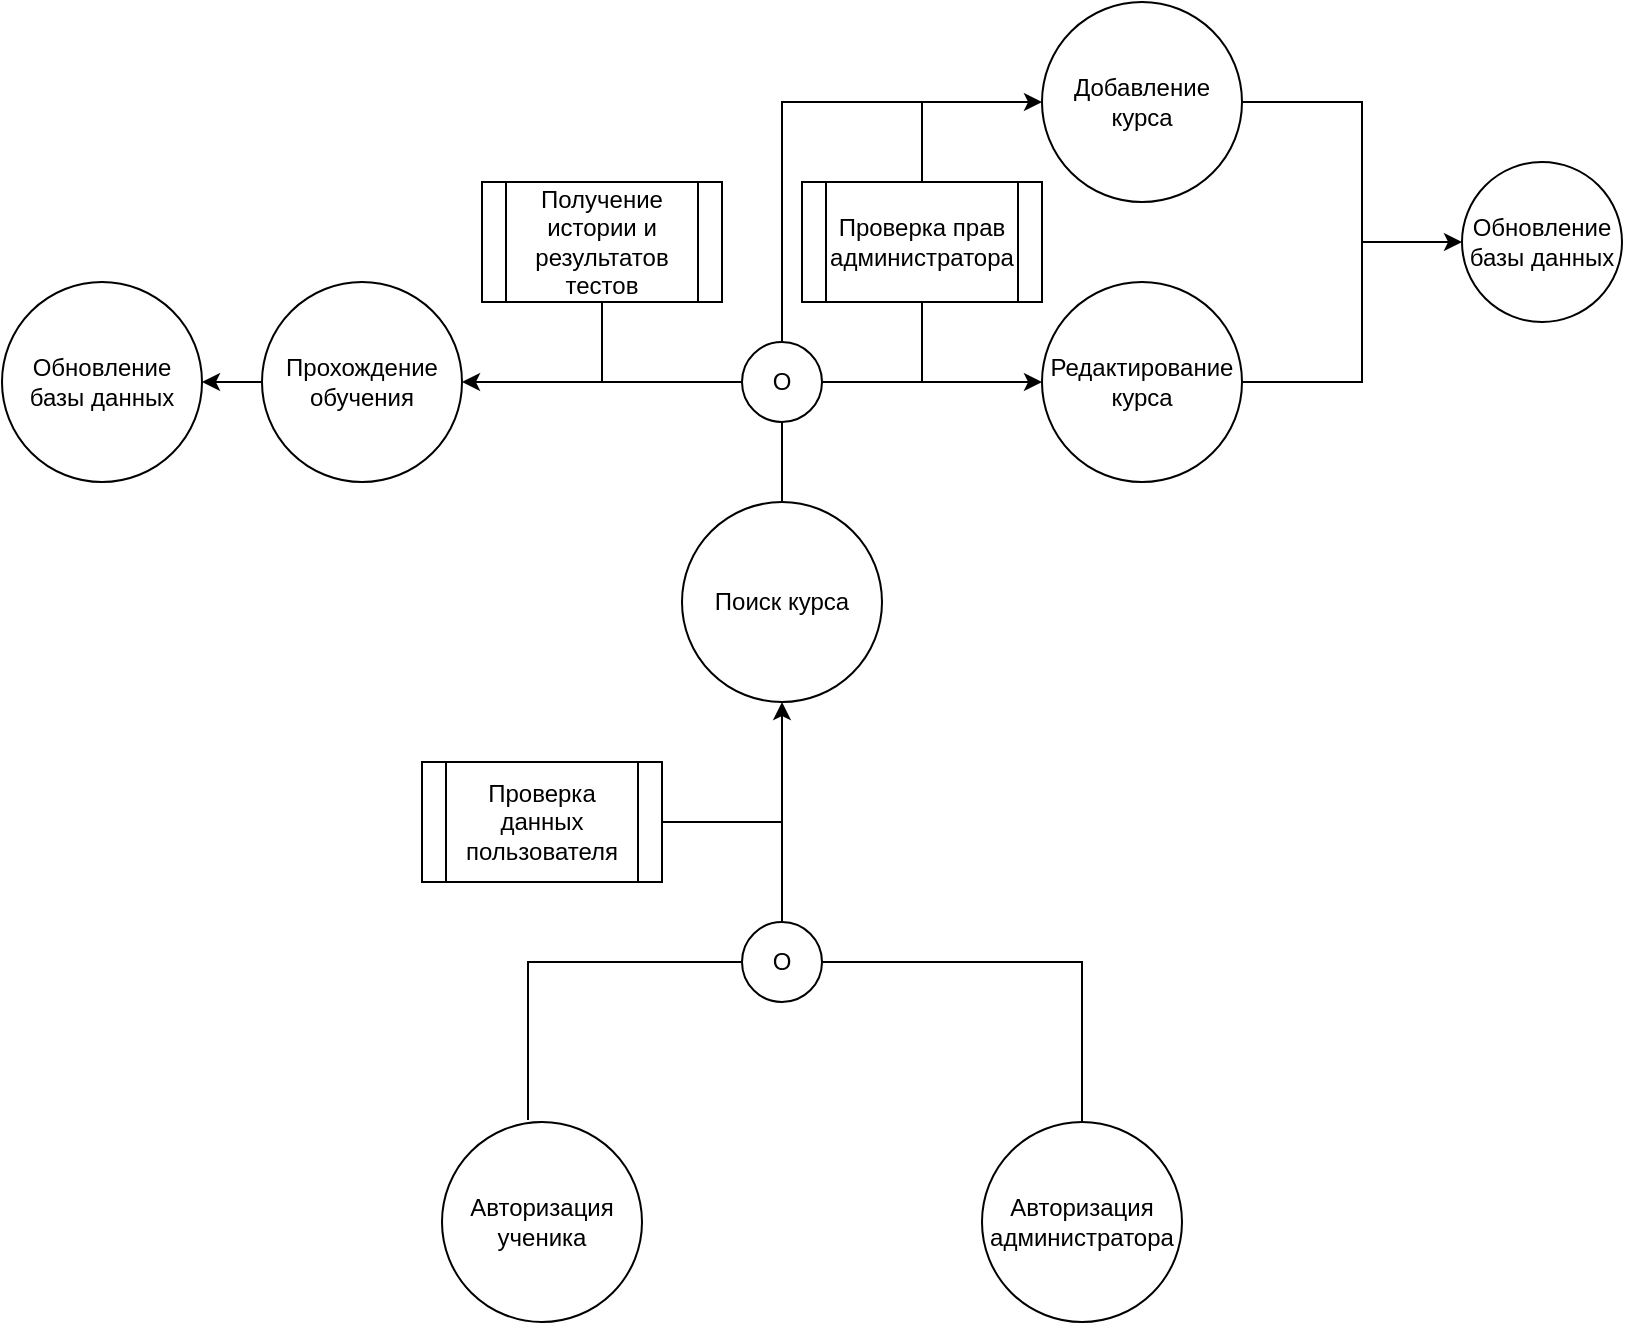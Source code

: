 <mxfile version="24.7.17">
  <diagram name="Page-1" id="ECyK7rmrBPhfXnEz0Sw0">
    <mxGraphModel dx="2524" dy="1936" grid="1" gridSize="10" guides="1" tooltips="1" connect="1" arrows="1" fold="1" page="1" pageScale="1" pageWidth="850" pageHeight="1100" math="0" shadow="0">
      <root>
        <mxCell id="0" />
        <mxCell id="1" parent="0" />
        <mxCell id="QEu7dgcFPspCR4l8Ymeo-1" value="Авторизация&lt;br&gt;ученика" style="ellipse;whiteSpace=wrap;html=1;aspect=fixed;" vertex="1" parent="1">
          <mxGeometry x="210" y="470" width="100" height="100" as="geometry" />
        </mxCell>
        <mxCell id="QEu7dgcFPspCR4l8Ymeo-2" value="Авторизация&lt;br&gt;администратора" style="ellipse;whiteSpace=wrap;html=1;aspect=fixed;" vertex="1" parent="1">
          <mxGeometry x="480" y="470" width="100" height="100" as="geometry" />
        </mxCell>
        <mxCell id="QEu7dgcFPspCR4l8Ymeo-3" value="O" style="ellipse;whiteSpace=wrap;html=1;aspect=fixed;" vertex="1" parent="1">
          <mxGeometry x="360" y="370" width="40" height="40" as="geometry" />
        </mxCell>
        <mxCell id="QEu7dgcFPspCR4l8Ymeo-4" value="" style="endArrow=none;html=1;rounded=0;exitX=0.43;exitY=-0.01;exitDx=0;exitDy=0;exitPerimeter=0;entryX=0;entryY=0.5;entryDx=0;entryDy=0;" edge="1" parent="1" source="QEu7dgcFPspCR4l8Ymeo-1" target="QEu7dgcFPspCR4l8Ymeo-3">
          <mxGeometry width="50" height="50" relative="1" as="geometry">
            <mxPoint x="150" y="470" as="sourcePoint" />
            <mxPoint x="200" y="420" as="targetPoint" />
            <Array as="points">
              <mxPoint x="253" y="390" />
            </Array>
          </mxGeometry>
        </mxCell>
        <mxCell id="QEu7dgcFPspCR4l8Ymeo-5" value="" style="endArrow=none;html=1;rounded=0;exitX=0.5;exitY=0;exitDx=0;exitDy=0;entryX=1;entryY=0.5;entryDx=0;entryDy=0;" edge="1" parent="1" source="QEu7dgcFPspCR4l8Ymeo-2" target="QEu7dgcFPspCR4l8Ymeo-3">
          <mxGeometry width="50" height="50" relative="1" as="geometry">
            <mxPoint x="263" y="479" as="sourcePoint" />
            <mxPoint x="370" y="400" as="targetPoint" />
            <Array as="points">
              <mxPoint x="530" y="390" />
            </Array>
          </mxGeometry>
        </mxCell>
        <mxCell id="QEu7dgcFPspCR4l8Ymeo-7" value="Поиск курса" style="ellipse;whiteSpace=wrap;html=1;aspect=fixed;" vertex="1" parent="1">
          <mxGeometry x="330" y="160" width="100" height="100" as="geometry" />
        </mxCell>
        <mxCell id="QEu7dgcFPspCR4l8Ymeo-9" value="" style="endArrow=classic;html=1;rounded=0;exitX=0.5;exitY=0;exitDx=0;exitDy=0;entryX=0.5;entryY=1;entryDx=0;entryDy=0;" edge="1" parent="1" source="QEu7dgcFPspCR4l8Ymeo-3" target="QEu7dgcFPspCR4l8Ymeo-7">
          <mxGeometry width="50" height="50" relative="1" as="geometry">
            <mxPoint x="470" y="340" as="sourcePoint" />
            <mxPoint x="520" y="290" as="targetPoint" />
          </mxGeometry>
        </mxCell>
        <mxCell id="QEu7dgcFPspCR4l8Ymeo-10" value="Проверка данных пользователя" style="shape=process;whiteSpace=wrap;html=1;backgroundOutline=1;" vertex="1" parent="1">
          <mxGeometry x="200" y="290" width="120" height="60" as="geometry" />
        </mxCell>
        <mxCell id="QEu7dgcFPspCR4l8Ymeo-11" value="" style="endArrow=none;html=1;rounded=0;exitX=1;exitY=0.5;exitDx=0;exitDy=0;" edge="1" parent="1" source="QEu7dgcFPspCR4l8Ymeo-10">
          <mxGeometry width="50" height="50" relative="1" as="geometry">
            <mxPoint x="440" y="340" as="sourcePoint" />
            <mxPoint x="380" y="320" as="targetPoint" />
          </mxGeometry>
        </mxCell>
        <mxCell id="QEu7dgcFPspCR4l8Ymeo-12" value="O" style="ellipse;whiteSpace=wrap;html=1;aspect=fixed;" vertex="1" parent="1">
          <mxGeometry x="360" y="80" width="40" height="40" as="geometry" />
        </mxCell>
        <mxCell id="QEu7dgcFPspCR4l8Ymeo-13" value="" style="endArrow=none;html=1;rounded=0;exitX=0.5;exitY=0;exitDx=0;exitDy=0;entryX=0.5;entryY=1;entryDx=0;entryDy=0;" edge="1" parent="1" source="QEu7dgcFPspCR4l8Ymeo-7" target="QEu7dgcFPspCR4l8Ymeo-12">
          <mxGeometry width="50" height="50" relative="1" as="geometry">
            <mxPoint x="460" y="250" as="sourcePoint" />
            <mxPoint x="510" y="200" as="targetPoint" />
          </mxGeometry>
        </mxCell>
        <mxCell id="QEu7dgcFPspCR4l8Ymeo-14" value="Редактирование&lt;br&gt;курса" style="ellipse;whiteSpace=wrap;html=1;aspect=fixed;" vertex="1" parent="1">
          <mxGeometry x="510" y="50" width="100" height="100" as="geometry" />
        </mxCell>
        <mxCell id="QEu7dgcFPspCR4l8Ymeo-16" value="Добавление&lt;br&gt;курса" style="ellipse;whiteSpace=wrap;html=1;aspect=fixed;" vertex="1" parent="1">
          <mxGeometry x="510" y="-90" width="100" height="100" as="geometry" />
        </mxCell>
        <mxCell id="QEu7dgcFPspCR4l8Ymeo-17" value="" style="endArrow=classic;html=1;rounded=0;exitX=1;exitY=0.5;exitDx=0;exitDy=0;entryX=0;entryY=0.5;entryDx=0;entryDy=0;" edge="1" parent="1" source="QEu7dgcFPspCR4l8Ymeo-12" target="QEu7dgcFPspCR4l8Ymeo-14">
          <mxGeometry width="50" height="50" relative="1" as="geometry">
            <mxPoint x="300" y="50" as="sourcePoint" />
            <mxPoint x="350" as="targetPoint" />
          </mxGeometry>
        </mxCell>
        <mxCell id="QEu7dgcFPspCR4l8Ymeo-18" value="" style="endArrow=classic;html=1;rounded=0;exitX=0.5;exitY=0;exitDx=0;exitDy=0;entryX=0;entryY=0.5;entryDx=0;entryDy=0;" edge="1" parent="1" source="QEu7dgcFPspCR4l8Ymeo-12" target="QEu7dgcFPspCR4l8Ymeo-16">
          <mxGeometry width="50" height="50" relative="1" as="geometry">
            <mxPoint x="410" y="110" as="sourcePoint" />
            <mxPoint x="520" y="110" as="targetPoint" />
            <Array as="points">
              <mxPoint x="380" y="-40" />
            </Array>
          </mxGeometry>
        </mxCell>
        <mxCell id="QEu7dgcFPspCR4l8Ymeo-19" value="Проверка прав&lt;br&gt;администратора" style="shape=process;whiteSpace=wrap;html=1;backgroundOutline=1;" vertex="1" parent="1">
          <mxGeometry x="390" width="120" height="60" as="geometry" />
        </mxCell>
        <mxCell id="QEu7dgcFPspCR4l8Ymeo-20" value="" style="endArrow=none;html=1;rounded=0;entryX=0.5;entryY=1;entryDx=0;entryDy=0;" edge="1" parent="1" target="QEu7dgcFPspCR4l8Ymeo-19">
          <mxGeometry width="50" height="50" relative="1" as="geometry">
            <mxPoint x="450" y="100" as="sourcePoint" />
            <mxPoint x="480" y="100" as="targetPoint" />
          </mxGeometry>
        </mxCell>
        <mxCell id="QEu7dgcFPspCR4l8Ymeo-21" value="" style="endArrow=none;html=1;rounded=0;entryX=0.5;entryY=0;entryDx=0;entryDy=0;" edge="1" parent="1" target="QEu7dgcFPspCR4l8Ymeo-19">
          <mxGeometry width="50" height="50" relative="1" as="geometry">
            <mxPoint x="450" y="-40" as="sourcePoint" />
            <mxPoint x="460" y="70" as="targetPoint" />
          </mxGeometry>
        </mxCell>
        <mxCell id="QEu7dgcFPspCR4l8Ymeo-23" value="" style="endArrow=none;html=1;rounded=0;exitX=1;exitY=0.5;exitDx=0;exitDy=0;" edge="1" parent="1" source="QEu7dgcFPspCR4l8Ymeo-14">
          <mxGeometry width="50" height="50" relative="1" as="geometry">
            <mxPoint x="660" y="150" as="sourcePoint" />
            <mxPoint x="670" y="30" as="targetPoint" />
            <Array as="points">
              <mxPoint x="670" y="100" />
            </Array>
          </mxGeometry>
        </mxCell>
        <mxCell id="QEu7dgcFPspCR4l8Ymeo-24" value="" style="endArrow=none;html=1;rounded=0;exitX=1;exitY=0.5;exitDx=0;exitDy=0;" edge="1" parent="1" source="QEu7dgcFPspCR4l8Ymeo-16">
          <mxGeometry width="50" height="50" relative="1" as="geometry">
            <mxPoint x="620" y="-20" as="sourcePoint" />
            <mxPoint x="670" y="30" as="targetPoint" />
            <Array as="points">
              <mxPoint x="670" y="-40" />
            </Array>
          </mxGeometry>
        </mxCell>
        <mxCell id="QEu7dgcFPspCR4l8Ymeo-25" value="Обновление&lt;br&gt;базы данных" style="ellipse;whiteSpace=wrap;html=1;aspect=fixed;" vertex="1" parent="1">
          <mxGeometry x="720" y="-10" width="80" height="80" as="geometry" />
        </mxCell>
        <mxCell id="QEu7dgcFPspCR4l8Ymeo-26" value="" style="endArrow=classic;html=1;rounded=0;entryX=0;entryY=0.5;entryDx=0;entryDy=0;" edge="1" parent="1" target="QEu7dgcFPspCR4l8Ymeo-25">
          <mxGeometry width="50" height="50" relative="1" as="geometry">
            <mxPoint x="670" y="30" as="sourcePoint" />
            <mxPoint x="730" y="-30" as="targetPoint" />
          </mxGeometry>
        </mxCell>
        <mxCell id="QEu7dgcFPspCR4l8Ymeo-27" value="" style="endArrow=classic;html=1;rounded=0;exitX=0;exitY=0.5;exitDx=0;exitDy=0;entryX=1;entryY=0.5;entryDx=0;entryDy=0;" edge="1" parent="1" source="QEu7dgcFPspCR4l8Ymeo-12" target="QEu7dgcFPspCR4l8Ymeo-28">
          <mxGeometry width="50" height="50" relative="1" as="geometry">
            <mxPoint x="180" y="100" as="sourcePoint" />
            <mxPoint x="240" y="100" as="targetPoint" />
          </mxGeometry>
        </mxCell>
        <mxCell id="QEu7dgcFPspCR4l8Ymeo-28" value="Прохождение обучения" style="ellipse;whiteSpace=wrap;html=1;aspect=fixed;" vertex="1" parent="1">
          <mxGeometry x="120" y="50" width="100" height="100" as="geometry" />
        </mxCell>
        <mxCell id="QEu7dgcFPspCR4l8Ymeo-29" value="Получение истории и результатов тестов" style="shape=process;whiteSpace=wrap;html=1;backgroundOutline=1;" vertex="1" parent="1">
          <mxGeometry x="230" width="120" height="60" as="geometry" />
        </mxCell>
        <mxCell id="QEu7dgcFPspCR4l8Ymeo-30" value="" style="endArrow=none;html=1;rounded=0;entryX=0.5;entryY=1;entryDx=0;entryDy=0;" edge="1" parent="1" target="QEu7dgcFPspCR4l8Ymeo-29">
          <mxGeometry width="50" height="50" relative="1" as="geometry">
            <mxPoint x="290" y="100" as="sourcePoint" />
            <mxPoint x="300" y="120" as="targetPoint" />
          </mxGeometry>
        </mxCell>
        <mxCell id="QEu7dgcFPspCR4l8Ymeo-31" value="Обновление базы данных" style="ellipse;whiteSpace=wrap;html=1;aspect=fixed;" vertex="1" parent="1">
          <mxGeometry x="-10" y="50" width="100" height="100" as="geometry" />
        </mxCell>
        <mxCell id="QEu7dgcFPspCR4l8Ymeo-32" value="" style="endArrow=classic;html=1;rounded=0;exitX=0;exitY=0.5;exitDx=0;exitDy=0;entryX=1;entryY=0.5;entryDx=0;entryDy=0;" edge="1" parent="1" source="QEu7dgcFPspCR4l8Ymeo-28" target="QEu7dgcFPspCR4l8Ymeo-31">
          <mxGeometry width="50" height="50" relative="1" as="geometry">
            <mxPoint x="80" y="70" as="sourcePoint" />
            <mxPoint x="130" y="20" as="targetPoint" />
          </mxGeometry>
        </mxCell>
      </root>
    </mxGraphModel>
  </diagram>
</mxfile>
